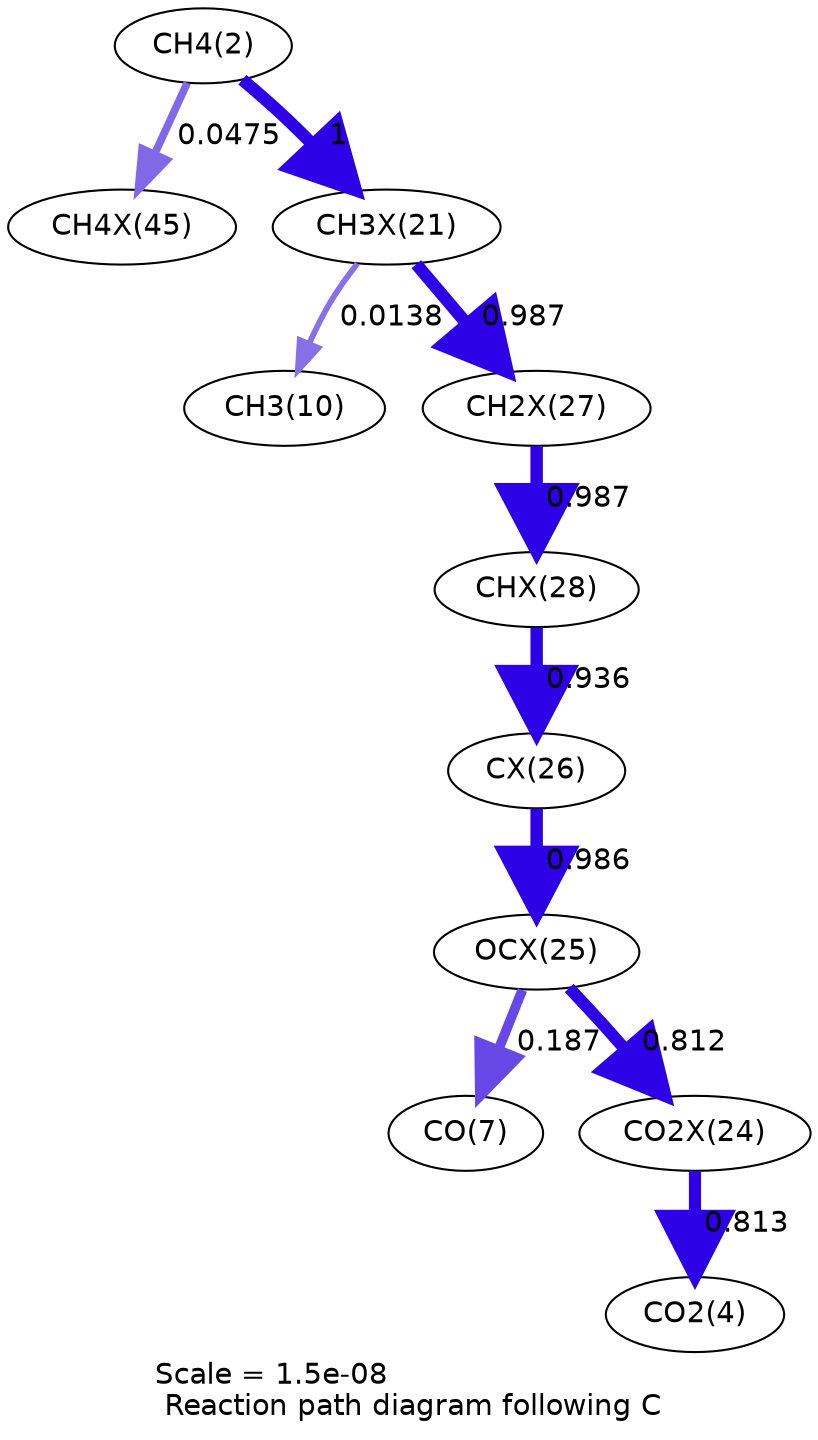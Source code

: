 digraph reaction_paths {
center=1;
s4 -> s70[fontname="Helvetica", penwidth=3.7, arrowsize=1.85, color="0.7, 0.547, 0.9"
, label=" 0.0475"];
s4 -> s62[fontname="Helvetica", penwidth=6, arrowsize=3, color="0.7, 1.5, 0.9"
, label=" 1"];
s62 -> s12[fontname="Helvetica", penwidth=2.77, arrowsize=1.38, color="0.7, 0.514, 0.9"
, label=" 0.0138"];
s62 -> s68[fontname="Helvetica", penwidth=5.99, arrowsize=3, color="0.7, 1.49, 0.9"
, label=" 0.987"];
s68 -> s69[fontname="Helvetica", penwidth=5.99, arrowsize=3, color="0.7, 1.49, 0.9"
, label=" 0.987"];
s69 -> s67[fontname="Helvetica", penwidth=5.95, arrowsize=2.97, color="0.7, 1.44, 0.9"
, label=" 0.936"];
s67 -> s66[fontname="Helvetica", penwidth=5.99, arrowsize=2.99, color="0.7, 1.49, 0.9"
, label=" 0.986"];
s66 -> s9[fontname="Helvetica", penwidth=4.73, arrowsize=2.37, color="0.7, 0.687, 0.9"
, label=" 0.187"];
s66 -> s65[fontname="Helvetica", penwidth=5.84, arrowsize=2.92, color="0.7, 1.31, 0.9"
, label=" 0.812"];
s65 -> s6[fontname="Helvetica", penwidth=5.84, arrowsize=2.92, color="0.7, 1.31, 0.9"
, label=" 0.813"];
s4 [ fontname="Helvetica", label="CH4(2)"];
s6 [ fontname="Helvetica", label="CO2(4)"];
s9 [ fontname="Helvetica", label="CO(7)"];
s12 [ fontname="Helvetica", label="CH3(10)"];
s62 [ fontname="Helvetica", label="CH3X(21)"];
s65 [ fontname="Helvetica", label="CO2X(24)"];
s66 [ fontname="Helvetica", label="OCX(25)"];
s67 [ fontname="Helvetica", label="CX(26)"];
s68 [ fontname="Helvetica", label="CH2X(27)"];
s69 [ fontname="Helvetica", label="CHX(28)"];
s70 [ fontname="Helvetica", label="CH4X(45)"];
 label = "Scale = 1.5e-08\l Reaction path diagram following C";
 fontname = "Helvetica";
}
